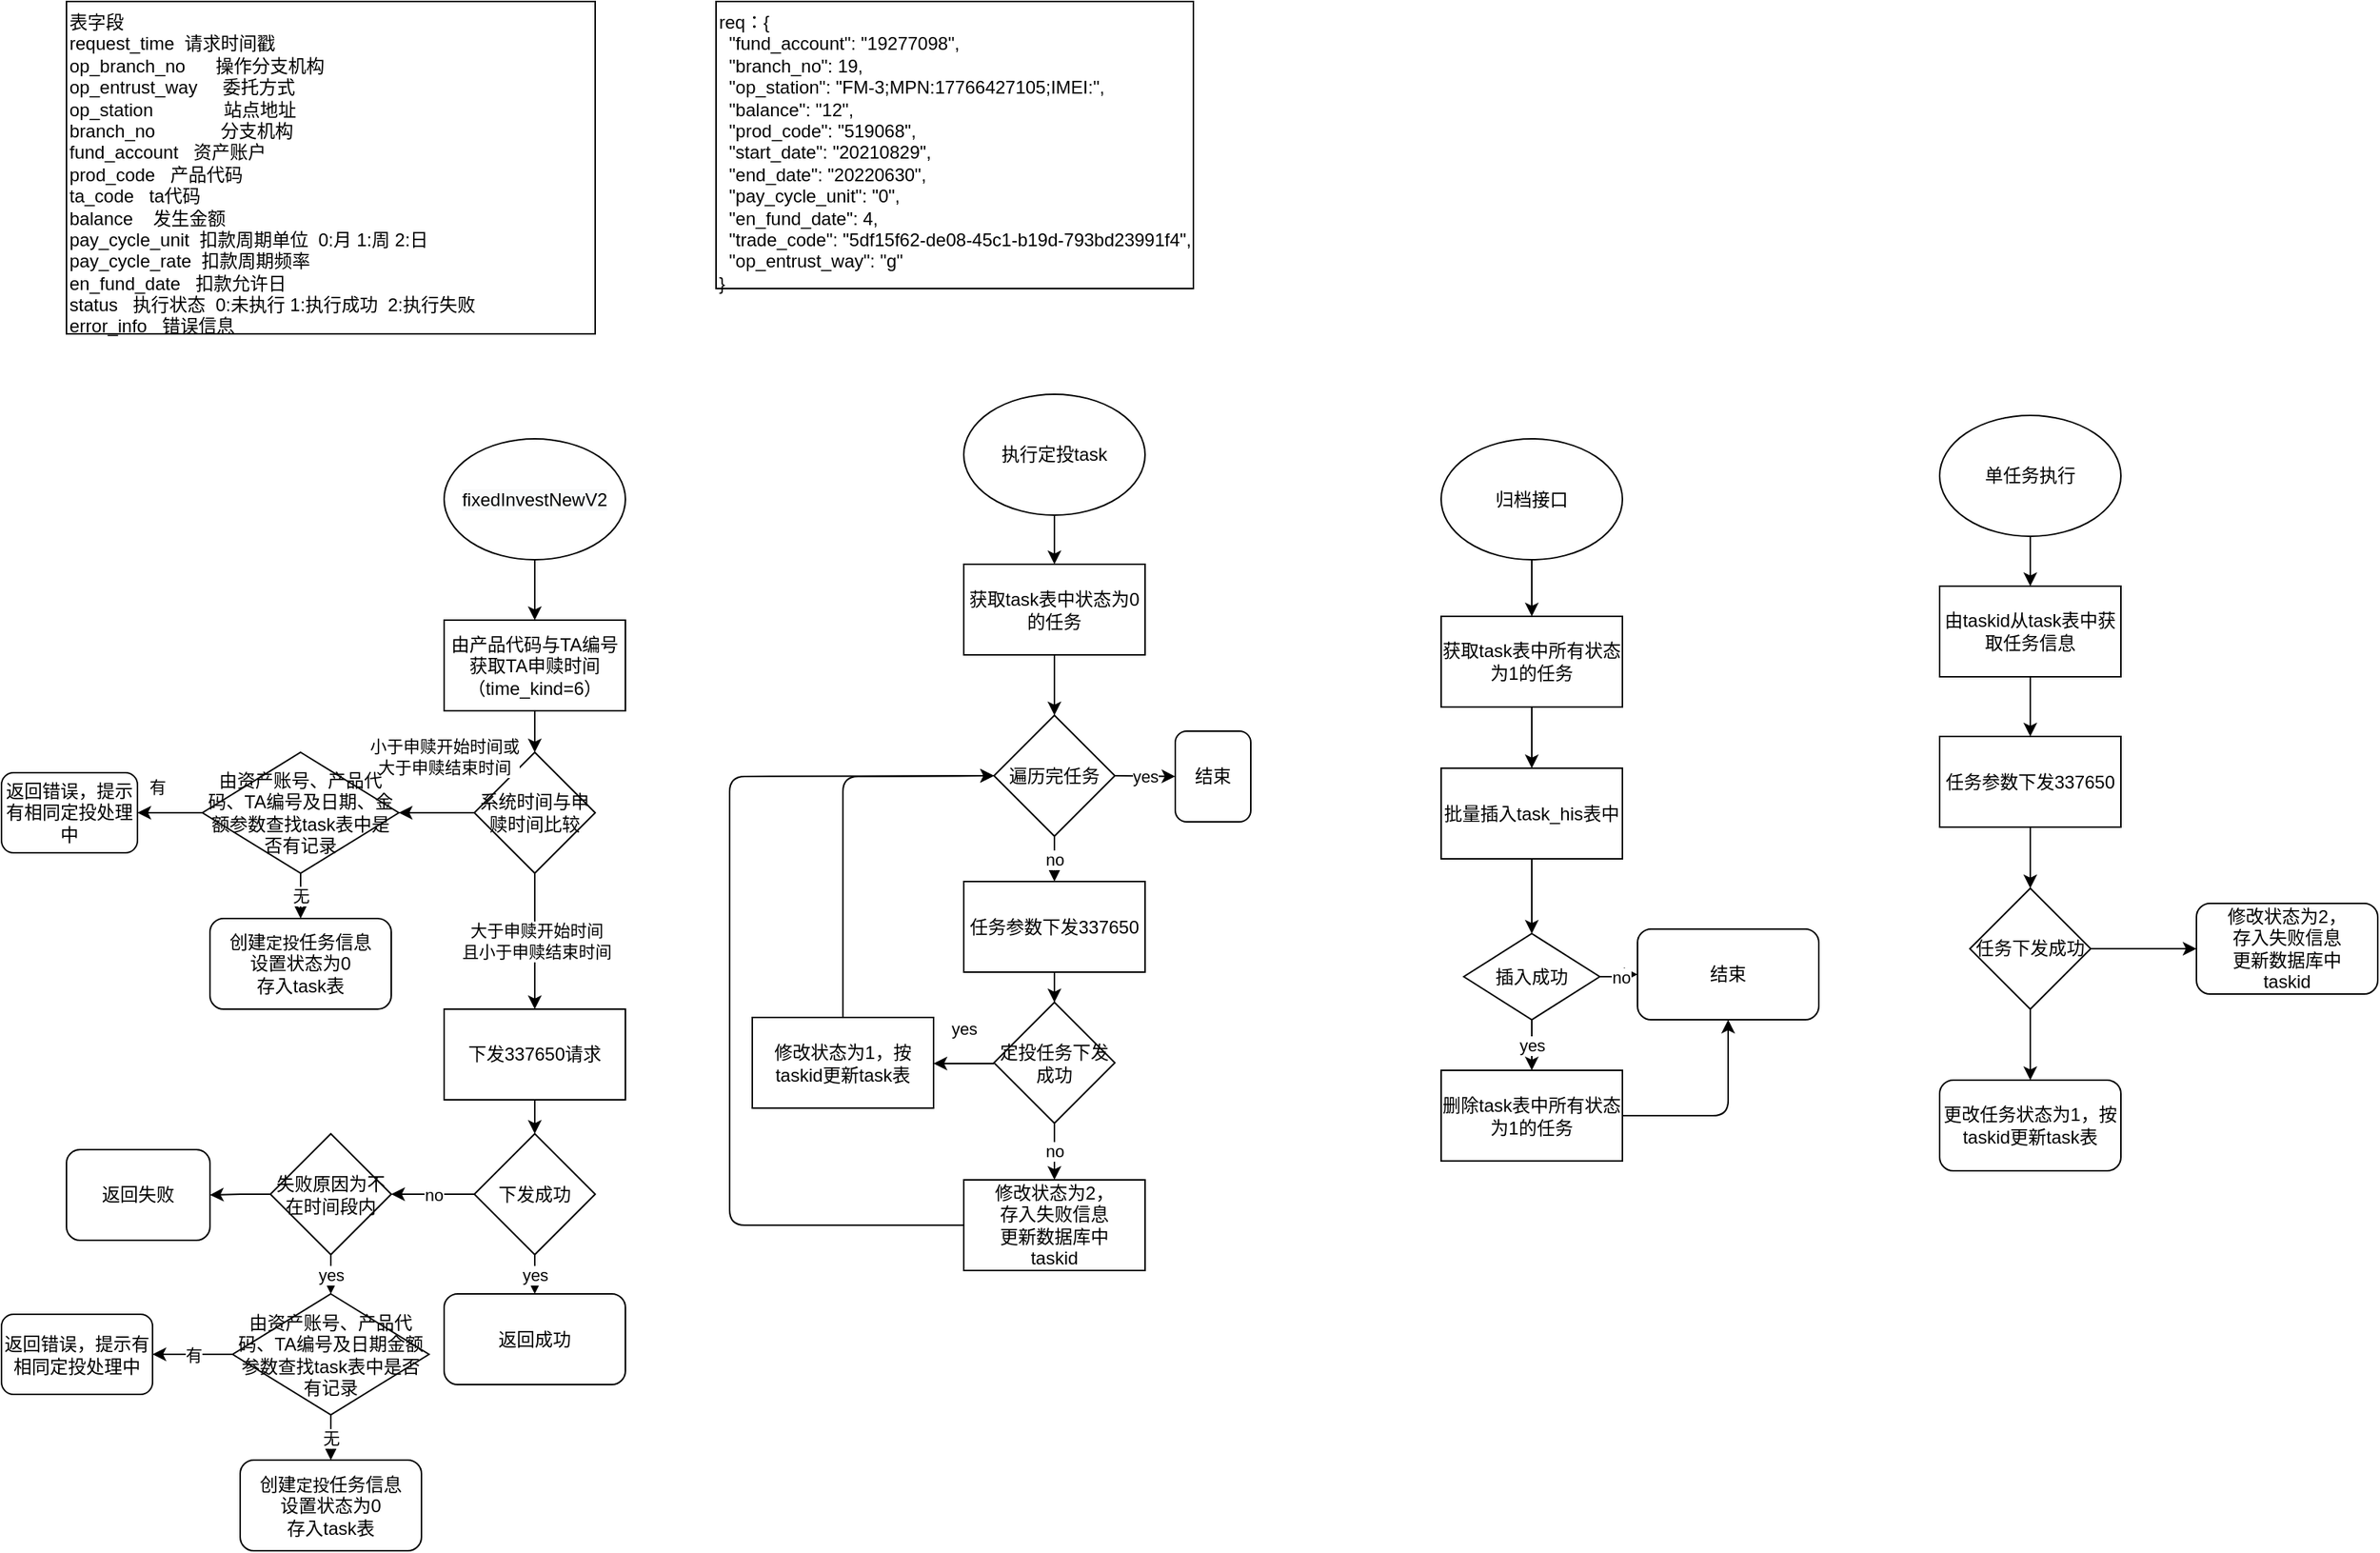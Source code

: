 <mxfile version="14.8.1" type="github" pages="2">
  <diagram id="YW4IahLpEKhzY00MQ2ns" name="Page-1">
    <mxGraphModel dx="-288" dy="323" grid="1" gridSize="10" guides="1" tooltips="1" connect="1" arrows="1" fold="1" page="1" pageScale="1" pageWidth="827" pageHeight="1169" math="0" shadow="0">
      <root>
        <mxCell id="0" />
        <mxCell id="1" parent="0" />
        <mxCell id="eclmrbbeuG5zvKfWPDYI-12" value="&lt;div&gt;req：{&lt;/div&gt;&lt;div&gt;&amp;nbsp; &quot;fund_account&quot;: &quot;19277098&quot;,&lt;/div&gt;&lt;div&gt;&amp;nbsp; &quot;branch_no&quot;: 19,&lt;/div&gt;&lt;div&gt;&amp;nbsp; &quot;op_station&quot;: &quot;FM-3;MPN:17766427105;IMEI:&quot;,&lt;/div&gt;&lt;div&gt;&amp;nbsp; &quot;balance&quot;: &quot;12&quot;,&lt;/div&gt;&lt;div&gt;&amp;nbsp; &quot;prod_code&quot;: &quot;519068&quot;,&lt;/div&gt;&lt;div&gt;&amp;nbsp; &quot;start_date&quot;: &quot;20210829&quot;,&lt;/div&gt;&lt;div&gt;&amp;nbsp; &quot;end_date&quot;: &quot;20220630&quot;,&lt;/div&gt;&lt;div&gt;&amp;nbsp; &quot;pay_cycle_unit&quot;: &quot;0&quot;,&lt;/div&gt;&lt;div&gt;&amp;nbsp; &quot;en_fund_date&quot;: 4,&lt;/div&gt;&lt;div&gt;&amp;nbsp; &quot;trade_code&quot;: &quot;5df15f62-de08-45c1-b19d-793bd23991f4&quot;,&lt;/div&gt;&lt;div&gt;&amp;nbsp; &quot;op_entrust_way&quot;: &quot;g&quot;&lt;/div&gt;&lt;div&gt;}&lt;/div&gt;" style="rounded=0;whiteSpace=wrap;html=1;align=left;verticalAlign=top;" vertex="1" parent="1">
          <mxGeometry x="1300" y="100" width="316" height="190" as="geometry" />
        </mxCell>
        <mxCell id="eclmrbbeuG5zvKfWPDYI-41" value="" style="edgeStyle=orthogonalEdgeStyle;rounded=0;orthogonalLoop=1;jettySize=auto;html=1;" edge="1" parent="1" source="eclmrbbeuG5zvKfWPDYI-17" target="eclmrbbeuG5zvKfWPDYI-18">
          <mxGeometry relative="1" as="geometry" />
        </mxCell>
        <mxCell id="eclmrbbeuG5zvKfWPDYI-17" value="&#xa;&#xa;&lt;span style=&quot;color: rgb(0, 0, 0); font-family: helvetica; font-size: 12px; font-style: normal; font-weight: 400; letter-spacing: normal; text-align: center; text-indent: 0px; text-transform: none; word-spacing: 0px; background-color: rgb(248, 249, 250); display: inline; float: none;&quot;&gt;fixedInvestNewV2&lt;/span&gt;&#xa;&#xa;" style="ellipse;whiteSpace=wrap;html=1;align=center;verticalAlign=middle;" vertex="1" parent="1">
          <mxGeometry x="1120" y="389.5" width="120" height="80" as="geometry" />
        </mxCell>
        <mxCell id="eclmrbbeuG5zvKfWPDYI-40" value="" style="edgeStyle=orthogonalEdgeStyle;rounded=0;orthogonalLoop=1;jettySize=auto;html=1;entryX=0.5;entryY=0;entryDx=0;entryDy=0;" edge="1" parent="1" source="eclmrbbeuG5zvKfWPDYI-18" target="eclmrbbeuG5zvKfWPDYI-20">
          <mxGeometry relative="1" as="geometry">
            <mxPoint x="1180" y="477" as="targetPoint" />
          </mxGeometry>
        </mxCell>
        <mxCell id="eclmrbbeuG5zvKfWPDYI-18" value="由产品代码与TA编号获取TA申赎时间（time_kind=6）" style="rounded=0;whiteSpace=wrap;html=1;align=center;verticalAlign=middle;" vertex="1" parent="1">
          <mxGeometry x="1120" y="509.5" width="120" height="60" as="geometry" />
        </mxCell>
        <mxCell id="eclmrbbeuG5zvKfWPDYI-33" value="大于申赎开始时间&lt;br&gt;且小于申赎结束时间" style="edgeStyle=orthogonalEdgeStyle;rounded=0;orthogonalLoop=1;jettySize=auto;html=1;entryX=0.5;entryY=0;entryDx=0;entryDy=0;" edge="1" parent="1" source="eclmrbbeuG5zvKfWPDYI-20">
          <mxGeometry relative="1" as="geometry">
            <mxPoint x="1180" y="767" as="targetPoint" />
          </mxGeometry>
        </mxCell>
        <mxCell id="eclmrbbeuG5zvKfWPDYI-20" value="系统时间与申赎时间比较" style="rhombus;whiteSpace=wrap;html=1;align=center;verticalAlign=middle;" vertex="1" parent="1">
          <mxGeometry x="1140" y="597" width="80" height="80" as="geometry" />
        </mxCell>
        <mxCell id="eclmrbbeuG5zvKfWPDYI-32" value="" style="edgeStyle=orthogonalEdgeStyle;rounded=0;orthogonalLoop=1;jettySize=auto;html=1;" edge="1" parent="1" target="eclmrbbeuG5zvKfWPDYI-30">
          <mxGeometry relative="1" as="geometry">
            <mxPoint x="1217" y="785.5" as="sourcePoint" />
          </mxGeometry>
        </mxCell>
        <mxCell id="eclmrbbeuG5zvKfWPDYI-36" value="小于申赎开始时间或&lt;br&gt;大于申赎结束时间" style="endArrow=classic;html=1;exitX=0;exitY=0.5;exitDx=0;exitDy=0;entryX=1;entryY=0.5;entryDx=0;entryDy=0;" edge="1" parent="1" source="eclmrbbeuG5zvKfWPDYI-20" target="GvrwKwZerKRcQ9YbQg6c-50">
          <mxGeometry x="-0.2" y="-37" width="50" height="50" relative="1" as="geometry">
            <mxPoint x="1300" y="827" as="sourcePoint" />
            <mxPoint x="1010" y="887" as="targetPoint" />
            <Array as="points" />
            <mxPoint as="offset" />
          </mxGeometry>
        </mxCell>
        <mxCell id="eclmrbbeuG5zvKfWPDYI-43" value="创建&lt;span style=&quot;font-size: 11px ; background-color: rgb(255 , 255 , 255)&quot;&gt;定投&lt;/span&gt;任务信息&lt;br&gt;设置状态为0&lt;br&gt;存入task表" style="rounded=1;whiteSpace=wrap;html=1;align=center;verticalAlign=middle;" vertex="1" parent="1">
          <mxGeometry x="965" y="707" width="120" height="60" as="geometry" />
        </mxCell>
        <mxCell id="eclmrbbeuG5zvKfWPDYI-56" value="" style="edgeStyle=orthogonalEdgeStyle;rounded=0;orthogonalLoop=1;jettySize=auto;html=1;" edge="1" parent="1" source="eclmrbbeuG5zvKfWPDYI-46" target="eclmrbbeuG5zvKfWPDYI-47">
          <mxGeometry relative="1" as="geometry" />
        </mxCell>
        <mxCell id="eclmrbbeuG5zvKfWPDYI-46" value="执行定投task" style="ellipse;whiteSpace=wrap;html=1;align=center;verticalAlign=middle;" vertex="1" parent="1">
          <mxGeometry x="1464" y="360" width="120" height="80" as="geometry" />
        </mxCell>
        <mxCell id="eclmrbbeuG5zvKfWPDYI-57" value="" style="edgeStyle=orthogonalEdgeStyle;rounded=0;orthogonalLoop=1;jettySize=auto;html=1;" edge="1" parent="1" source="eclmrbbeuG5zvKfWPDYI-47" target="eclmrbbeuG5zvKfWPDYI-51">
          <mxGeometry relative="1" as="geometry" />
        </mxCell>
        <mxCell id="eclmrbbeuG5zvKfWPDYI-47" value="获取task表中状态为0的任务" style="rounded=0;whiteSpace=wrap;html=1;align=center;verticalAlign=middle;" vertex="1" parent="1">
          <mxGeometry x="1464" y="472.5" width="120" height="60" as="geometry" />
        </mxCell>
        <mxCell id="eclmrbbeuG5zvKfWPDYI-58" value="no" style="edgeStyle=orthogonalEdgeStyle;rounded=0;orthogonalLoop=1;jettySize=auto;html=1;" edge="1" parent="1" source="eclmrbbeuG5zvKfWPDYI-51" target="eclmrbbeuG5zvKfWPDYI-52">
          <mxGeometry relative="1" as="geometry" />
        </mxCell>
        <mxCell id="eclmrbbeuG5zvKfWPDYI-51" value="遍历完任务" style="rhombus;whiteSpace=wrap;html=1;align=center;verticalAlign=middle;" vertex="1" parent="1">
          <mxGeometry x="1484" y="572.5" width="80" height="80" as="geometry" />
        </mxCell>
        <mxCell id="eclmrbbeuG5zvKfWPDYI-59" value="" style="edgeStyle=orthogonalEdgeStyle;rounded=0;orthogonalLoop=1;jettySize=auto;html=1;" edge="1" parent="1" source="eclmrbbeuG5zvKfWPDYI-52" target="eclmrbbeuG5zvKfWPDYI-53">
          <mxGeometry relative="1" as="geometry" />
        </mxCell>
        <mxCell id="eclmrbbeuG5zvKfWPDYI-52" value="任务参数下发337650" style="rounded=0;whiteSpace=wrap;html=1;align=center;verticalAlign=middle;" vertex="1" parent="1">
          <mxGeometry x="1464" y="682.5" width="120" height="60" as="geometry" />
        </mxCell>
        <mxCell id="eclmrbbeuG5zvKfWPDYI-61" value="no" style="edgeStyle=orthogonalEdgeStyle;rounded=0;orthogonalLoop=1;jettySize=auto;html=1;" edge="1" parent="1" source="eclmrbbeuG5zvKfWPDYI-53" target="eclmrbbeuG5zvKfWPDYI-54">
          <mxGeometry relative="1" as="geometry" />
        </mxCell>
        <mxCell id="eclmrbbeuG5zvKfWPDYI-53" value="定投任务下发成功" style="rhombus;whiteSpace=wrap;html=1;align=center;verticalAlign=middle;" vertex="1" parent="1">
          <mxGeometry x="1484" y="762.5" width="80" height="80" as="geometry" />
        </mxCell>
        <mxCell id="eclmrbbeuG5zvKfWPDYI-54" value="修改状态为2，&lt;br&gt;存入失败信息&lt;br&gt;更新数据库中&lt;br&gt;taskid" style="rounded=0;whiteSpace=wrap;html=1;align=center;verticalAlign=middle;" vertex="1" parent="1">
          <mxGeometry x="1464" y="880" width="120" height="60" as="geometry" />
        </mxCell>
        <mxCell id="eclmrbbeuG5zvKfWPDYI-62" value="修改状态为1，按taskid更新task表" style="rounded=0;whiteSpace=wrap;html=1;align=center;verticalAlign=middle;" vertex="1" parent="1">
          <mxGeometry x="1324" y="772.5" width="120" height="60" as="geometry" />
        </mxCell>
        <mxCell id="eclmrbbeuG5zvKfWPDYI-63" value="yes" style="endArrow=classic;html=1;" edge="1" parent="1">
          <mxGeometry y="-23" width="50" height="50" relative="1" as="geometry">
            <mxPoint x="1484" y="803" as="sourcePoint" />
            <mxPoint x="1444" y="803" as="targetPoint" />
            <mxPoint as="offset" />
          </mxGeometry>
        </mxCell>
        <mxCell id="eclmrbbeuG5zvKfWPDYI-64" value="" style="endArrow=classic;html=1;exitX=0;exitY=0.5;exitDx=0;exitDy=0;entryX=0;entryY=0.5;entryDx=0;entryDy=0;" edge="1" parent="1" source="eclmrbbeuG5zvKfWPDYI-54" target="eclmrbbeuG5zvKfWPDYI-51">
          <mxGeometry width="50" height="50" relative="1" as="geometry">
            <mxPoint x="1334" y="880" as="sourcePoint" />
            <mxPoint x="1384" y="830" as="targetPoint" />
            <Array as="points">
              <mxPoint x="1309" y="910" />
              <mxPoint x="1309" y="770" />
              <mxPoint x="1309" y="613" />
            </Array>
          </mxGeometry>
        </mxCell>
        <mxCell id="eclmrbbeuG5zvKfWPDYI-67" value="结束" style="rounded=1;whiteSpace=wrap;html=1;align=center;verticalAlign=middle;" vertex="1" parent="1">
          <mxGeometry x="1604" y="583" width="50" height="60" as="geometry" />
        </mxCell>
        <mxCell id="eclmrbbeuG5zvKfWPDYI-68" value="yes" style="endArrow=classic;html=1;exitX=1;exitY=0.5;exitDx=0;exitDy=0;entryX=0;entryY=0.5;entryDx=0;entryDy=0;" edge="1" parent="1" source="eclmrbbeuG5zvKfWPDYI-51" target="eclmrbbeuG5zvKfWPDYI-67">
          <mxGeometry width="50" height="50" relative="1" as="geometry">
            <mxPoint x="1624" y="710" as="sourcePoint" />
            <mxPoint x="1674" y="660" as="targetPoint" />
          </mxGeometry>
        </mxCell>
        <mxCell id="eclmrbbeuG5zvKfWPDYI-70" value="" style="endArrow=classic;html=1;exitX=0.5;exitY=0;exitDx=0;exitDy=0;entryX=0;entryY=0.5;entryDx=0;entryDy=0;" edge="1" parent="1" source="eclmrbbeuG5zvKfWPDYI-62" target="eclmrbbeuG5zvKfWPDYI-51">
          <mxGeometry width="50" height="50" relative="1" as="geometry">
            <mxPoint x="1384" y="682.5" as="sourcePoint" />
            <mxPoint x="1264" y="730" as="targetPoint" />
            <Array as="points">
              <mxPoint x="1384" y="613" />
            </Array>
          </mxGeometry>
        </mxCell>
        <mxCell id="eclmrbbeuG5zvKfWPDYI-72" value="&lt;span&gt;表字段&lt;br&gt;request_time&lt;span style=&quot;white-space: pre&quot;&gt;	&lt;/span&gt;&lt;span style=&quot;white-space: pre&quot;&gt;	&lt;/span&gt;请求时间戳&lt;br&gt;op_branch_no&amp;nbsp; &amp;nbsp; &amp;nbsp;&lt;span style=&quot;white-space: pre&quot;&gt;	&lt;/span&gt;操作分支机构&amp;nbsp;&lt;/span&gt;&lt;br&gt;&lt;span&gt;op_entrust_way&amp;nbsp; &amp;nbsp; &lt;span style=&quot;white-space: pre&quot;&gt;	&lt;/span&gt;委托方式&amp;nbsp;&lt;/span&gt;&lt;br&gt;&lt;span&gt;op_station&amp;nbsp; &amp;nbsp; &amp;nbsp; &amp;nbsp; &amp;nbsp; &amp;nbsp; &amp;nbsp;&lt;span style=&quot;white-space: pre&quot;&gt;	&lt;/span&gt;站点地址&amp;nbsp;&lt;/span&gt;&lt;br&gt;&lt;span&gt;branch_no&amp;nbsp; &amp;nbsp; &amp;nbsp; &amp;nbsp; &amp;nbsp; &amp;nbsp; &lt;span style=&quot;white-space: pre&quot;&gt;	&lt;/span&gt;分支机构&amp;nbsp;&lt;br&gt;&lt;/span&gt;fund_account &lt;span style=&quot;white-space: pre&quot;&gt;	&lt;/span&gt;&lt;span style=&quot;white-space: pre&quot;&gt;	&lt;/span&gt;资产账户&amp;nbsp;&lt;br&gt;prod_code &lt;span style=&quot;white-space: pre&quot;&gt;	&lt;/span&gt;&lt;span style=&quot;white-space: pre&quot;&gt;	&lt;/span&gt;产品代码&lt;br&gt;ta_code&lt;span style=&quot;white-space: pre&quot;&gt;	&lt;/span&gt;&lt;span style=&quot;white-space: pre&quot;&gt;	&lt;/span&gt;&lt;span style=&quot;white-space: pre&quot;&gt;	&lt;/span&gt;ta代码&amp;nbsp;&lt;br&gt;balance &lt;span style=&quot;white-space: pre&quot;&gt;	&lt;/span&gt;&lt;span style=&quot;white-space: pre&quot;&gt;	&lt;/span&gt;&lt;span style=&quot;white-space: pre&quot;&gt;	&lt;/span&gt;发生金额&amp;nbsp;&lt;br&gt;pay_cycle_unit &lt;span style=&quot;white-space: pre&quot;&gt;	&lt;/span&gt;扣款周期单位&amp;nbsp; 0:月 1:周 2:日&lt;br&gt;pay_cycle_rate &lt;span style=&quot;white-space: pre&quot;&gt;	&lt;/span&gt;扣款周期频率&amp;nbsp;&lt;br&gt;en_fund_date &lt;span style=&quot;white-space: pre&quot;&gt;	&lt;/span&gt;&lt;span style=&quot;white-space: pre&quot;&gt;	&lt;/span&gt;扣款允许日&lt;br&gt;&lt;span&gt;status&lt;span style=&quot;white-space: pre&quot;&gt;	&lt;/span&gt;&lt;span style=&quot;white-space: pre&quot;&gt;	&lt;/span&gt;&lt;span style=&quot;white-space: pre&quot;&gt;	&lt;/span&gt;执行状态&amp;nbsp; 0:未执行 1:执行成功&amp;nbsp; 2:执行失败&lt;br&gt;error_info&lt;span style=&quot;white-space: pre&quot;&gt;	&lt;/span&gt;&lt;span style=&quot;white-space: pre&quot;&gt;	&lt;/span&gt;&lt;span style=&quot;white-space: pre&quot;&gt;	&lt;/span&gt;错误信息&lt;br&gt;&lt;/span&gt;" style="rounded=0;whiteSpace=wrap;html=1;align=left;verticalAlign=top;" vertex="1" parent="1">
          <mxGeometry x="870" y="100" width="350" height="220" as="geometry" />
        </mxCell>
        <mxCell id="GvrwKwZerKRcQ9YbQg6c-9" value="" style="edgeStyle=orthogonalEdgeStyle;rounded=0;orthogonalLoop=1;jettySize=auto;html=1;" edge="1" parent="1" source="GvrwKwZerKRcQ9YbQg6c-3" target="GvrwKwZerKRcQ9YbQg6c-4">
          <mxGeometry relative="1" as="geometry" />
        </mxCell>
        <mxCell id="GvrwKwZerKRcQ9YbQg6c-3" value="归档接口" style="ellipse;whiteSpace=wrap;html=1;align=center;verticalAlign=middle;" vertex="1" parent="1">
          <mxGeometry x="1780" y="389.5" width="120" height="80" as="geometry" />
        </mxCell>
        <mxCell id="GvrwKwZerKRcQ9YbQg6c-10" value="" style="edgeStyle=orthogonalEdgeStyle;rounded=0;orthogonalLoop=1;jettySize=auto;html=1;" edge="1" parent="1" source="GvrwKwZerKRcQ9YbQg6c-4" target="GvrwKwZerKRcQ9YbQg6c-5">
          <mxGeometry relative="1" as="geometry" />
        </mxCell>
        <mxCell id="GvrwKwZerKRcQ9YbQg6c-4" value="获取task表中所有状态为1的任务" style="rounded=0;whiteSpace=wrap;html=1;align=center;verticalAlign=middle;" vertex="1" parent="1">
          <mxGeometry x="1780" y="507" width="120" height="60" as="geometry" />
        </mxCell>
        <mxCell id="GvrwKwZerKRcQ9YbQg6c-11" value="" style="edgeStyle=orthogonalEdgeStyle;rounded=0;orthogonalLoop=1;jettySize=auto;html=1;" edge="1" parent="1" source="GvrwKwZerKRcQ9YbQg6c-5" target="GvrwKwZerKRcQ9YbQg6c-7">
          <mxGeometry relative="1" as="geometry" />
        </mxCell>
        <mxCell id="GvrwKwZerKRcQ9YbQg6c-5" value="批量插入task_his表中" style="rounded=0;whiteSpace=wrap;html=1;align=center;verticalAlign=middle;" vertex="1" parent="1">
          <mxGeometry x="1780" y="607.5" width="120" height="60" as="geometry" />
        </mxCell>
        <mxCell id="GvrwKwZerKRcQ9YbQg6c-12" value="yes" style="edgeStyle=orthogonalEdgeStyle;rounded=0;orthogonalLoop=1;jettySize=auto;html=1;" edge="1" parent="1" source="GvrwKwZerKRcQ9YbQg6c-7" target="GvrwKwZerKRcQ9YbQg6c-8">
          <mxGeometry relative="1" as="geometry" />
        </mxCell>
        <mxCell id="GvrwKwZerKRcQ9YbQg6c-15" value="no" style="edgeStyle=orthogonalEdgeStyle;rounded=0;orthogonalLoop=1;jettySize=auto;html=1;" edge="1" parent="1" source="GvrwKwZerKRcQ9YbQg6c-7" target="GvrwKwZerKRcQ9YbQg6c-13">
          <mxGeometry relative="1" as="geometry" />
        </mxCell>
        <mxCell id="GvrwKwZerKRcQ9YbQg6c-7" value="插入成功" style="rhombus;whiteSpace=wrap;html=1;align=center;verticalAlign=middle;" vertex="1" parent="1">
          <mxGeometry x="1795" y="717" width="90" height="57" as="geometry" />
        </mxCell>
        <mxCell id="GvrwKwZerKRcQ9YbQg6c-8" value="删除task表中所有状态为1的任务" style="rounded=0;whiteSpace=wrap;html=1;align=center;verticalAlign=middle;" vertex="1" parent="1">
          <mxGeometry x="1780" y="807.5" width="120" height="60" as="geometry" />
        </mxCell>
        <mxCell id="GvrwKwZerKRcQ9YbQg6c-13" value="结束" style="rounded=1;whiteSpace=wrap;html=1;align=center;verticalAlign=middle;" vertex="1" parent="1">
          <mxGeometry x="1910" y="714" width="120" height="60" as="geometry" />
        </mxCell>
        <mxCell id="GvrwKwZerKRcQ9YbQg6c-16" value="" style="endArrow=classic;html=1;exitX=1;exitY=0.5;exitDx=0;exitDy=0;entryX=0.5;entryY=1;entryDx=0;entryDy=0;" edge="1" parent="1" source="GvrwKwZerKRcQ9YbQg6c-8" target="GvrwKwZerKRcQ9YbQg6c-13">
          <mxGeometry width="50" height="50" relative="1" as="geometry">
            <mxPoint x="1960" y="864.5" as="sourcePoint" />
            <mxPoint x="2010" y="814.5" as="targetPoint" />
            <Array as="points">
              <mxPoint x="1970" y="837.5" />
            </Array>
          </mxGeometry>
        </mxCell>
        <mxCell id="GvrwKwZerKRcQ9YbQg6c-24" value="" style="edgeStyle=orthogonalEdgeStyle;rounded=0;orthogonalLoop=1;jettySize=auto;html=1;" edge="1" parent="1" source="GvrwKwZerKRcQ9YbQg6c-17" target="GvrwKwZerKRcQ9YbQg6c-18">
          <mxGeometry relative="1" as="geometry" />
        </mxCell>
        <mxCell id="GvrwKwZerKRcQ9YbQg6c-17" value="单任务执行" style="ellipse;whiteSpace=wrap;html=1;align=center;verticalAlign=middle;" vertex="1" parent="1">
          <mxGeometry x="2110" y="374" width="120" height="80" as="geometry" />
        </mxCell>
        <mxCell id="GvrwKwZerKRcQ9YbQg6c-25" value="" style="edgeStyle=orthogonalEdgeStyle;rounded=0;orthogonalLoop=1;jettySize=auto;html=1;" edge="1" parent="1" source="GvrwKwZerKRcQ9YbQg6c-18" target="GvrwKwZerKRcQ9YbQg6c-20">
          <mxGeometry relative="1" as="geometry" />
        </mxCell>
        <mxCell id="GvrwKwZerKRcQ9YbQg6c-18" value="由taskid从task表中获取任务信息" style="rounded=0;whiteSpace=wrap;html=1;align=center;verticalAlign=middle;" vertex="1" parent="1">
          <mxGeometry x="2110" y="487" width="120" height="60" as="geometry" />
        </mxCell>
        <mxCell id="GvrwKwZerKRcQ9YbQg6c-26" value="" style="edgeStyle=orthogonalEdgeStyle;rounded=0;orthogonalLoop=1;jettySize=auto;html=1;" edge="1" parent="1" source="GvrwKwZerKRcQ9YbQg6c-20" target="GvrwKwZerKRcQ9YbQg6c-21">
          <mxGeometry relative="1" as="geometry" />
        </mxCell>
        <mxCell id="GvrwKwZerKRcQ9YbQg6c-20" value="任务参数下发337650" style="rounded=0;whiteSpace=wrap;html=1;align=center;verticalAlign=middle;" vertex="1" parent="1">
          <mxGeometry x="2110" y="586.5" width="120" height="60" as="geometry" />
        </mxCell>
        <mxCell id="GvrwKwZerKRcQ9YbQg6c-27" value="" style="edgeStyle=orthogonalEdgeStyle;rounded=0;orthogonalLoop=1;jettySize=auto;html=1;" edge="1" parent="1" source="GvrwKwZerKRcQ9YbQg6c-21">
          <mxGeometry relative="1" as="geometry">
            <mxPoint x="2280" y="727" as="targetPoint" />
          </mxGeometry>
        </mxCell>
        <mxCell id="GvrwKwZerKRcQ9YbQg6c-28" value="" style="edgeStyle=orthogonalEdgeStyle;rounded=0;orthogonalLoop=1;jettySize=auto;html=1;" edge="1" parent="1" source="GvrwKwZerKRcQ9YbQg6c-21">
          <mxGeometry relative="1" as="geometry">
            <mxPoint x="2170" y="814" as="targetPoint" />
          </mxGeometry>
        </mxCell>
        <mxCell id="GvrwKwZerKRcQ9YbQg6c-21" value="任务下发成功" style="rhombus;whiteSpace=wrap;html=1;align=center;verticalAlign=middle;" vertex="1" parent="1">
          <mxGeometry x="2130" y="687" width="80" height="80" as="geometry" />
        </mxCell>
        <mxCell id="GvrwKwZerKRcQ9YbQg6c-32" value="&lt;span&gt;更改任务状态为1，按taskid更新task表&lt;/span&gt;" style="rounded=1;whiteSpace=wrap;html=1;align=center;verticalAlign=middle;" vertex="1" parent="1">
          <mxGeometry x="2110" y="814" width="120" height="60" as="geometry" />
        </mxCell>
        <mxCell id="GvrwKwZerKRcQ9YbQg6c-33" value="&lt;span&gt;修改状态为2，&lt;/span&gt;&lt;br&gt;&lt;span&gt;存入失败信息&lt;/span&gt;&lt;br&gt;&lt;span&gt;更新数据库中&lt;/span&gt;&lt;br&gt;&lt;span&gt;taskid&lt;/span&gt;" style="rounded=1;whiteSpace=wrap;html=1;align=center;verticalAlign=middle;" vertex="1" parent="1">
          <mxGeometry x="2280" y="697" width="120" height="60" as="geometry" />
        </mxCell>
        <mxCell id="GvrwKwZerKRcQ9YbQg6c-43" value="yes" style="edgeStyle=orthogonalEdgeStyle;rounded=0;orthogonalLoop=1;jettySize=auto;html=1;" edge="1" parent="1" source="GvrwKwZerKRcQ9YbQg6c-34" target="GvrwKwZerKRcQ9YbQg6c-39">
          <mxGeometry relative="1" as="geometry" />
        </mxCell>
        <mxCell id="GvrwKwZerKRcQ9YbQg6c-44" value="no" style="edgeStyle=orthogonalEdgeStyle;rounded=0;orthogonalLoop=1;jettySize=auto;html=1;entryX=1;entryY=0.5;entryDx=0;entryDy=0;" edge="1" parent="1" source="GvrwKwZerKRcQ9YbQg6c-34" target="GvrwKwZerKRcQ9YbQg6c-57">
          <mxGeometry relative="1" as="geometry">
            <mxPoint x="1100" y="889.5" as="targetPoint" />
          </mxGeometry>
        </mxCell>
        <mxCell id="GvrwKwZerKRcQ9YbQg6c-34" value="下发成功" style="rhombus;whiteSpace=wrap;html=1;align=center;verticalAlign=middle;" vertex="1" parent="1">
          <mxGeometry x="1140" y="849.5" width="80" height="80" as="geometry" />
        </mxCell>
        <mxCell id="GvrwKwZerKRcQ9YbQg6c-36" value="" style="edgeStyle=orthogonalEdgeStyle;rounded=0;orthogonalLoop=1;jettySize=auto;html=1;" edge="1" parent="1" source="GvrwKwZerKRcQ9YbQg6c-35" target="GvrwKwZerKRcQ9YbQg6c-34">
          <mxGeometry relative="1" as="geometry" />
        </mxCell>
        <mxCell id="GvrwKwZerKRcQ9YbQg6c-35" value="&lt;span&gt;下发337650请求&lt;/span&gt;" style="rounded=0;whiteSpace=wrap;html=1;align=center;verticalAlign=middle;" vertex="1" parent="1">
          <mxGeometry x="1120" y="767" width="120" height="60" as="geometry" />
        </mxCell>
        <mxCell id="GvrwKwZerKRcQ9YbQg6c-39" value="返回成功" style="rounded=1;whiteSpace=wrap;html=1;align=center;verticalAlign=middle;" vertex="1" parent="1">
          <mxGeometry x="1120" y="955.5" width="120" height="60" as="geometry" />
        </mxCell>
        <mxCell id="GvrwKwZerKRcQ9YbQg6c-51" value="无" style="edgeStyle=orthogonalEdgeStyle;rounded=0;orthogonalLoop=1;jettySize=auto;html=1;" edge="1" parent="1" source="GvrwKwZerKRcQ9YbQg6c-50" target="eclmrbbeuG5zvKfWPDYI-43">
          <mxGeometry relative="1" as="geometry" />
        </mxCell>
        <mxCell id="GvrwKwZerKRcQ9YbQg6c-53" value="有" style="edgeStyle=orthogonalEdgeStyle;rounded=0;orthogonalLoop=1;jettySize=auto;html=1;" edge="1" parent="1" source="GvrwKwZerKRcQ9YbQg6c-50" target="GvrwKwZerKRcQ9YbQg6c-52">
          <mxGeometry x="0.395" y="-17" relative="1" as="geometry">
            <mxPoint as="offset" />
          </mxGeometry>
        </mxCell>
        <mxCell id="GvrwKwZerKRcQ9YbQg6c-50" value="&lt;span&gt;由资产账号、产品代码、TA编号及日期、金额参数查找task表中是否有记录&lt;/span&gt;" style="rhombus;whiteSpace=wrap;html=1;align=center;verticalAlign=middle;" vertex="1" parent="1">
          <mxGeometry x="960" y="597" width="130" height="80" as="geometry" />
        </mxCell>
        <mxCell id="GvrwKwZerKRcQ9YbQg6c-52" value="返回错误，提示有相同定投处理中" style="rounded=1;whiteSpace=wrap;html=1;align=center;verticalAlign=middle;" vertex="1" parent="1">
          <mxGeometry x="827" y="610.5" width="90" height="53" as="geometry" />
        </mxCell>
        <mxCell id="GvrwKwZerKRcQ9YbQg6c-54" value="创建&lt;span style=&quot;font-size: 11px ; background-color: rgb(255 , 255 , 255)&quot;&gt;定投&lt;/span&gt;任务信息&lt;br&gt;设置状态为0&lt;br&gt;存入task表" style="rounded=1;whiteSpace=wrap;html=1;align=center;verticalAlign=middle;" vertex="1" parent="1">
          <mxGeometry x="985" y="1065.5" width="120" height="60" as="geometry" />
        </mxCell>
        <mxCell id="GvrwKwZerKRcQ9YbQg6c-62" value="yes" style="edgeStyle=orthogonalEdgeStyle;rounded=0;orthogonalLoop=1;jettySize=auto;html=1;" edge="1" parent="1" source="GvrwKwZerKRcQ9YbQg6c-57" target="GvrwKwZerKRcQ9YbQg6c-60">
          <mxGeometry relative="1" as="geometry" />
        </mxCell>
        <mxCell id="GvrwKwZerKRcQ9YbQg6c-66" value="" style="edgeStyle=orthogonalEdgeStyle;rounded=0;orthogonalLoop=1;jettySize=auto;html=1;" edge="1" parent="1" source="GvrwKwZerKRcQ9YbQg6c-57" target="GvrwKwZerKRcQ9YbQg6c-65">
          <mxGeometry relative="1" as="geometry" />
        </mxCell>
        <mxCell id="GvrwKwZerKRcQ9YbQg6c-57" value="失败原因为不在时间段内" style="rhombus;whiteSpace=wrap;html=1;align=center;verticalAlign=middle;" vertex="1" parent="1">
          <mxGeometry x="1005" y="849.5" width="80" height="80" as="geometry" />
        </mxCell>
        <mxCell id="GvrwKwZerKRcQ9YbQg6c-63" value="无" style="edgeStyle=orthogonalEdgeStyle;rounded=0;orthogonalLoop=1;jettySize=auto;html=1;" edge="1" parent="1" source="GvrwKwZerKRcQ9YbQg6c-60" target="GvrwKwZerKRcQ9YbQg6c-54">
          <mxGeometry relative="1" as="geometry" />
        </mxCell>
        <mxCell id="GvrwKwZerKRcQ9YbQg6c-64" value="有" style="edgeStyle=orthogonalEdgeStyle;rounded=0;orthogonalLoop=1;jettySize=auto;html=1;" edge="1" parent="1" source="GvrwKwZerKRcQ9YbQg6c-60" target="GvrwKwZerKRcQ9YbQg6c-61">
          <mxGeometry relative="1" as="geometry" />
        </mxCell>
        <mxCell id="GvrwKwZerKRcQ9YbQg6c-60" value="由资产账号、产品代码、TA编号及日期金额参数查找task表中是否有记录" style="rhombus;whiteSpace=wrap;html=1;align=center;verticalAlign=middle;" vertex="1" parent="1">
          <mxGeometry x="980" y="955.5" width="130" height="80" as="geometry" />
        </mxCell>
        <mxCell id="GvrwKwZerKRcQ9YbQg6c-61" value="返回错误，提示有相同定投处理中" style="rounded=1;whiteSpace=wrap;html=1;align=center;verticalAlign=middle;" vertex="1" parent="1">
          <mxGeometry x="827" y="969" width="100" height="53" as="geometry" />
        </mxCell>
        <mxCell id="GvrwKwZerKRcQ9YbQg6c-65" value="返回失败" style="rounded=1;whiteSpace=wrap;html=1;align=center;verticalAlign=middle;" vertex="1" parent="1">
          <mxGeometry x="870" y="860" width="95" height="60" as="geometry" />
        </mxCell>
      </root>
    </mxGraphModel>
  </diagram>
  <diagram id="kXIWLW0vv5uz-VRi_NzV" name="Page-2">
    <mxGraphModel dx="782" dy="468" grid="1" gridSize="10" guides="1" tooltips="1" connect="1" arrows="1" fold="1" page="1" pageScale="1" pageWidth="827" pageHeight="1169" math="0" shadow="0">
      <root>
        <mxCell id="Z5_Sy6emqb7qstgcrkYU-0" />
        <mxCell id="Z5_Sy6emqb7qstgcrkYU-1" parent="Z5_Sy6emqb7qstgcrkYU-0" />
        <mxCell id="wkc5bTUAmJpYXEKIB8To-0" value="&lt;pre style=&quot;background-color: #2b2b2b ; color: #a9b7c6 ; font-family: &amp;#34;jetbrains mono&amp;#34; , monospace ; font-size: 9.8pt&quot;&gt;&lt;span style=&quot;color: #ffc66d&quot;&gt;fixedInvestNew&lt;/span&gt;&lt;/pre&gt;" style="rounded=0;whiteSpace=wrap;html=1;" vertex="1" parent="Z5_Sy6emqb7qstgcrkYU-1">
          <mxGeometry x="40" y="500" width="120" height="60" as="geometry" />
        </mxCell>
        <mxCell id="wkc5bTUAmJpYXEKIB8To-1" value="init_date -&amp;gt; 20210628&lt;br&gt;allot_no -&amp;gt; 644000000202106280006480&lt;br&gt;serial_no -&amp;gt; 6480" style="rounded=0;whiteSpace=wrap;html=1;align=left;verticalAlign=top;" vertex="1" parent="Z5_Sy6emqb7qstgcrkYU-1">
          <mxGeometry x="317" y="500" width="230" height="60" as="geometry" />
        </mxCell>
        <mxCell id="wkc5bTUAmJpYXEKIB8To-2" value="0629下发，在时段内" style="endArrow=classic;html=1;exitX=1;exitY=0.5;exitDx=0;exitDy=0;entryX=0;entryY=0.5;entryDx=0;entryDy=0;" edge="1" parent="Z5_Sy6emqb7qstgcrkYU-1" source="wkc5bTUAmJpYXEKIB8To-0" target="wkc5bTUAmJpYXEKIB8To-1">
          <mxGeometry x="0.146" y="20" width="50" height="50" relative="1" as="geometry">
            <mxPoint x="220" y="560" as="sourcePoint" />
            <mxPoint x="300" y="530" as="targetPoint" />
            <mxPoint as="offset" />
          </mxGeometry>
        </mxCell>
        <mxCell id="wkc5bTUAmJpYXEKIB8To-3" value="&lt;pre style=&quot;background-color: #2b2b2b ; color: #a9b7c6 ; font-family: &amp;#34;jetbrains mono&amp;#34; , monospace ; font-size: 9.8pt&quot;&gt;&lt;br&gt;&lt;/pre&gt;" style="rounded=0;whiteSpace=wrap;html=1;align=left;verticalAlign=top;" vertex="1" parent="Z5_Sy6emqb7qstgcrkYU-1">
          <mxGeometry x="324" y="620" width="226" height="60" as="geometry" />
        </mxCell>
        <mxCell id="wkc5bTUAmJpYXEKIB8To-4" value="" style="endArrow=classic;html=1;exitX=1;exitY=0.5;exitDx=0;exitDy=0;entryX=0;entryY=0.5;entryDx=0;entryDy=0;" edge="1" parent="Z5_Sy6emqb7qstgcrkYU-1" source="wkc5bTUAmJpYXEKIB8To-0" target="wkc5bTUAmJpYXEKIB8To-3">
          <mxGeometry width="50" height="50" relative="1" as="geometry">
            <mxPoint x="180" y="700" as="sourcePoint" />
            <mxPoint x="230" y="650" as="targetPoint" />
          </mxGeometry>
        </mxCell>
        <mxCell id="wkc5bTUAmJpYXEKIB8To-5" value="0629下发，在时段外" style="edgeLabel;html=1;align=center;verticalAlign=middle;resizable=0;points=[];" vertex="1" connectable="0" parent="wkc5bTUAmJpYXEKIB8To-4">
          <mxGeometry x="0.303" y="2" relative="1" as="geometry">
            <mxPoint x="-8" y="3" as="offset" />
          </mxGeometry>
        </mxCell>
        <mxCell id="wkc5bTUAmJpYXEKIB8To-6" value="op_branch_no			操作分支机构		Y	&lt;br&gt;op_entrust_way			委托方式			Y	&lt;br&gt;op_station	&amp;nbsp; &amp;nbsp; 		站点地址			Y	&lt;br&gt;branch_no	&amp;nbsp; &amp;nbsp; 		分支机构			Y	&lt;br&gt;client_id	&amp;nbsp; &amp;nbsp; 		客户编号			N	&lt;br&gt;fund_account			资产账户			Y	&lt;br&gt;&lt;font color=&quot;#ff0000&quot;&gt;password	&amp;nbsp; &amp;nbsp; 		密码				Y	&lt;/font&gt;&lt;br&gt;password_type			密码类别			N	2&#39;,交易密码&lt;br&gt;user_token	&amp;nbsp; &amp;nbsp; 		用户口令			N	空格,使用普通密码检验&lt;br&gt;prod_account			产品账号			N	&lt;br&gt;prod_code				产品代码			Y	&lt;br&gt;prodta_no				产品TA编号			N	&lt;br&gt;trans_account			交易账号			N	&lt;br&gt;balance					发生金额			Y	&lt;br&gt;pay_cycle_unit			扣款周期单位		Y	0:月 1:周 2:日&lt;br&gt;pay_cycle_rate			扣款周期频率		Y	1&lt;br&gt;start_date				开始日期			N	当天日期&lt;br&gt;end_date				到期日期			N	ration_type=&#39;0&#39;时必须&lt;br&gt;en_fund_date			扣款允许日			N	若扣款周期为周或双周,只有1-5有效；当扣款周期为&#39;2&#39;按日扣款时，扣款允许日为非必填，其他情况为必填&lt;br&gt;ration_type				定投期满类型		N	&lt;br&gt;max_ration_balance		最大定投金额		N	ration_type为1时必须&lt;br&gt;max_ration_times		最大定投次数		N	ration_type为2时必须&lt;br&gt;ration_invest_reason	定投目的			N	空格&lt;br&gt;pay_kind				支付方式			N	&#39;0&#39;:保证金;&#39;1&#39;:三方支付;&#39;3&#39;：线下支付;（系统只支持保证金支付时，此字段为非必传；否则该字段为必传）&lt;br&gt;bank_no					银行代码			N	对接三方支付系统时必传&lt;br&gt;pay_account				支付账户			N	对接三方支付系统时必传&lt;br&gt;prodchannel_type		产品渠道类型		N	&lt;br&gt;discount				折扣比例			N	若以周边送入值为准，那需要必填，并且满足数值大于0，小于等于1，4位小数&lt;br&gt;risk_sub_id				风险揭示书协议号	N	&lt;br&gt;remark					备注				N	&lt;br&gt;touch_flag				触发标志			N	&lt;br&gt;incometaxdefer_flag		个税递延标志		N	 &#39;9&#39;和空表示普通代码登记；&#39;1&#39;表示税延基金资金参与代码登记；" style="rounded=0;whiteSpace=wrap;html=1;align=left;verticalAlign=top;" vertex="1" parent="Z5_Sy6emqb7qstgcrkYU-1">
          <mxGeometry width="730" height="460" as="geometry" />
        </mxCell>
        <mxCell id="wkc5bTUAmJpYXEKIB8To-7" value="&lt;pre style=&quot;background-color: rgb(43 , 43 , 43) ; color: rgb(169 , 183 , 198) ; font-family: &amp;#34;jetbrains mono&amp;#34; , monospace ; font-size: 9.8pt&quot;&gt;&lt;span style=&quot;color: rgb(255 , 198 , 109)&quot;&gt;调用createFiaSignTask&lt;/span&gt;&lt;/pre&gt;&lt;pre style=&quot;background-color: rgb(43 , 43 , 43) ; color: rgb(169 , 183 , 198) ; font-family: &amp;#34;jetbrains mono&amp;#34; , monospace ; font-size: 9.8pt&quot;&gt;&lt;span style=&quot;color: rgb(255 , 198 , 109)&quot;&gt;延迟提交&lt;/span&gt;&lt;/pre&gt;" style="rounded=0;whiteSpace=wrap;html=1;align=left;verticalAlign=top;" vertex="1" parent="Z5_Sy6emqb7qstgcrkYU-1">
          <mxGeometry x="340" y="690" width="250" height="80" as="geometry" />
        </mxCell>
      </root>
    </mxGraphModel>
  </diagram>
</mxfile>
